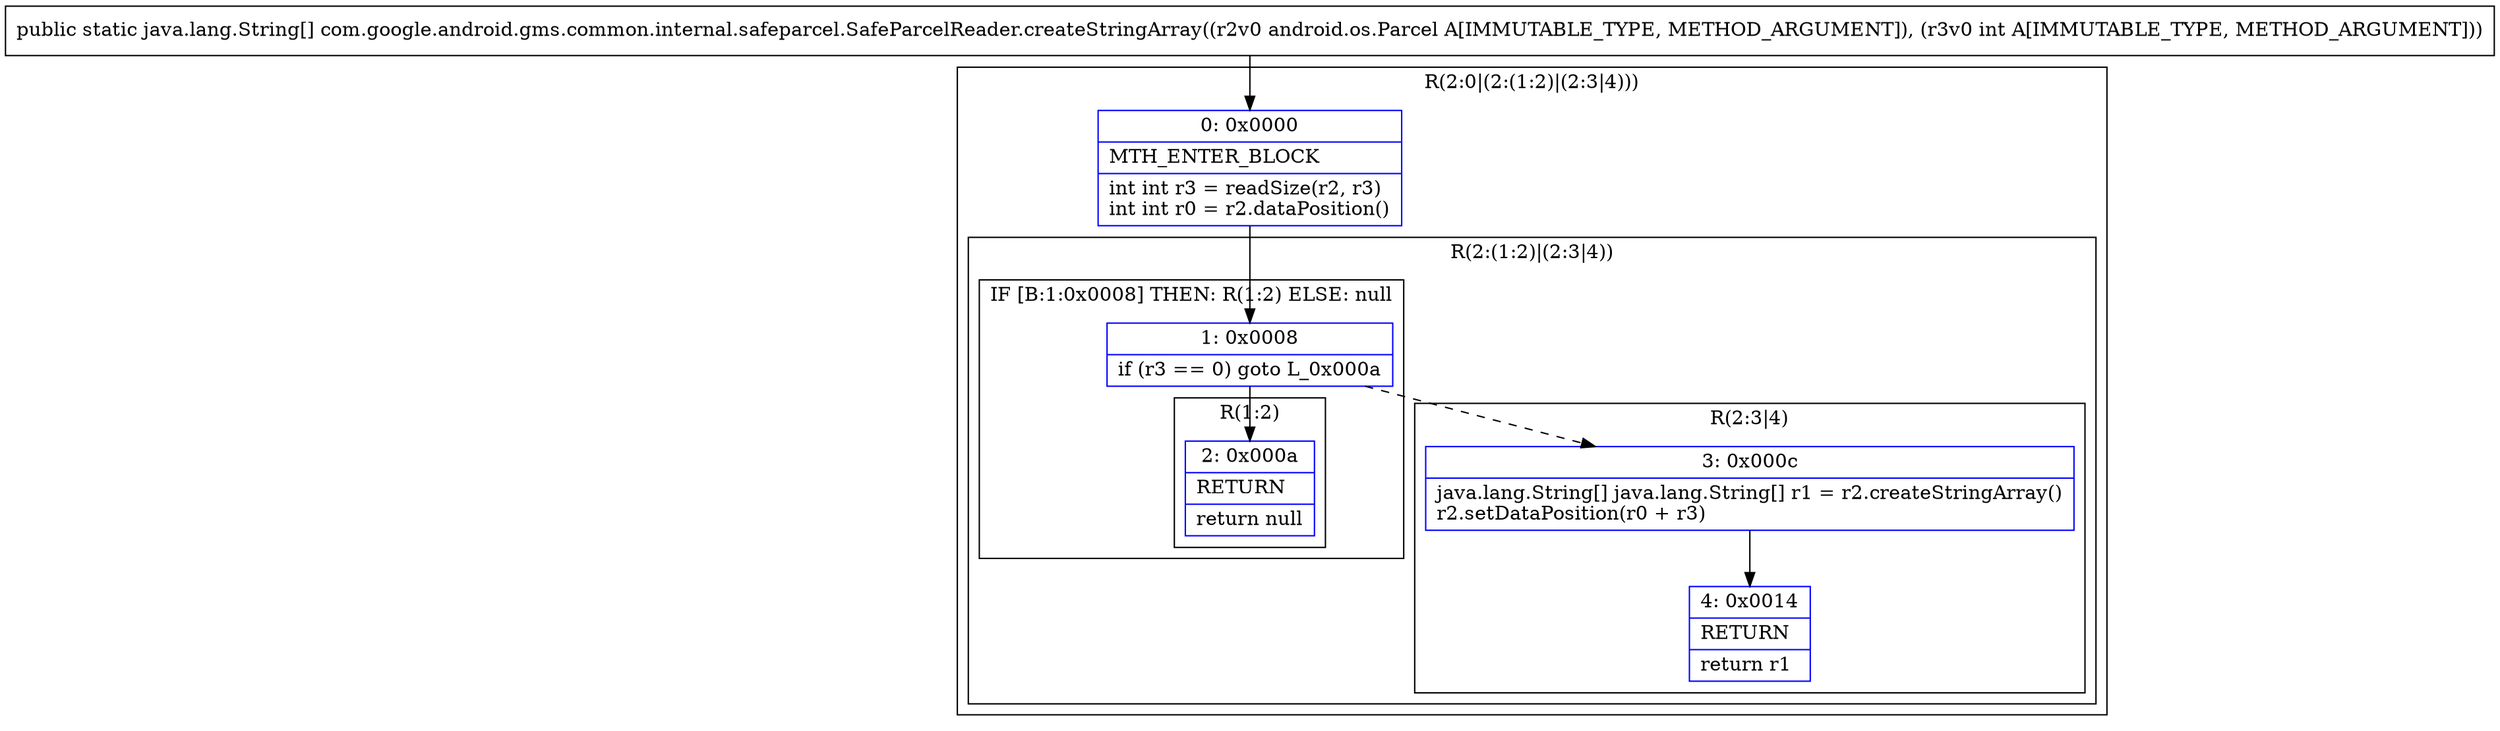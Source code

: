 digraph "CFG forcom.google.android.gms.common.internal.safeparcel.SafeParcelReader.createStringArray(Landroid\/os\/Parcel;I)[Ljava\/lang\/String;" {
subgraph cluster_Region_1659450903 {
label = "R(2:0|(2:(1:2)|(2:3|4)))";
node [shape=record,color=blue];
Node_0 [shape=record,label="{0\:\ 0x0000|MTH_ENTER_BLOCK\l|int int r3 = readSize(r2, r3)\lint int r0 = r2.dataPosition()\l}"];
subgraph cluster_Region_855497350 {
label = "R(2:(1:2)|(2:3|4))";
node [shape=record,color=blue];
subgraph cluster_IfRegion_541480564 {
label = "IF [B:1:0x0008] THEN: R(1:2) ELSE: null";
node [shape=record,color=blue];
Node_1 [shape=record,label="{1\:\ 0x0008|if (r3 == 0) goto L_0x000a\l}"];
subgraph cluster_Region_1165712635 {
label = "R(1:2)";
node [shape=record,color=blue];
Node_2 [shape=record,label="{2\:\ 0x000a|RETURN\l|return null\l}"];
}
}
subgraph cluster_Region_1712850620 {
label = "R(2:3|4)";
node [shape=record,color=blue];
Node_3 [shape=record,label="{3\:\ 0x000c|java.lang.String[] java.lang.String[] r1 = r2.createStringArray()\lr2.setDataPosition(r0 + r3)\l}"];
Node_4 [shape=record,label="{4\:\ 0x0014|RETURN\l|return r1\l}"];
}
}
}
MethodNode[shape=record,label="{public static java.lang.String[] com.google.android.gms.common.internal.safeparcel.SafeParcelReader.createStringArray((r2v0 android.os.Parcel A[IMMUTABLE_TYPE, METHOD_ARGUMENT]), (r3v0 int A[IMMUTABLE_TYPE, METHOD_ARGUMENT])) }"];
MethodNode -> Node_0;
Node_0 -> Node_1;
Node_1 -> Node_2;
Node_1 -> Node_3[style=dashed];
Node_3 -> Node_4;
}

